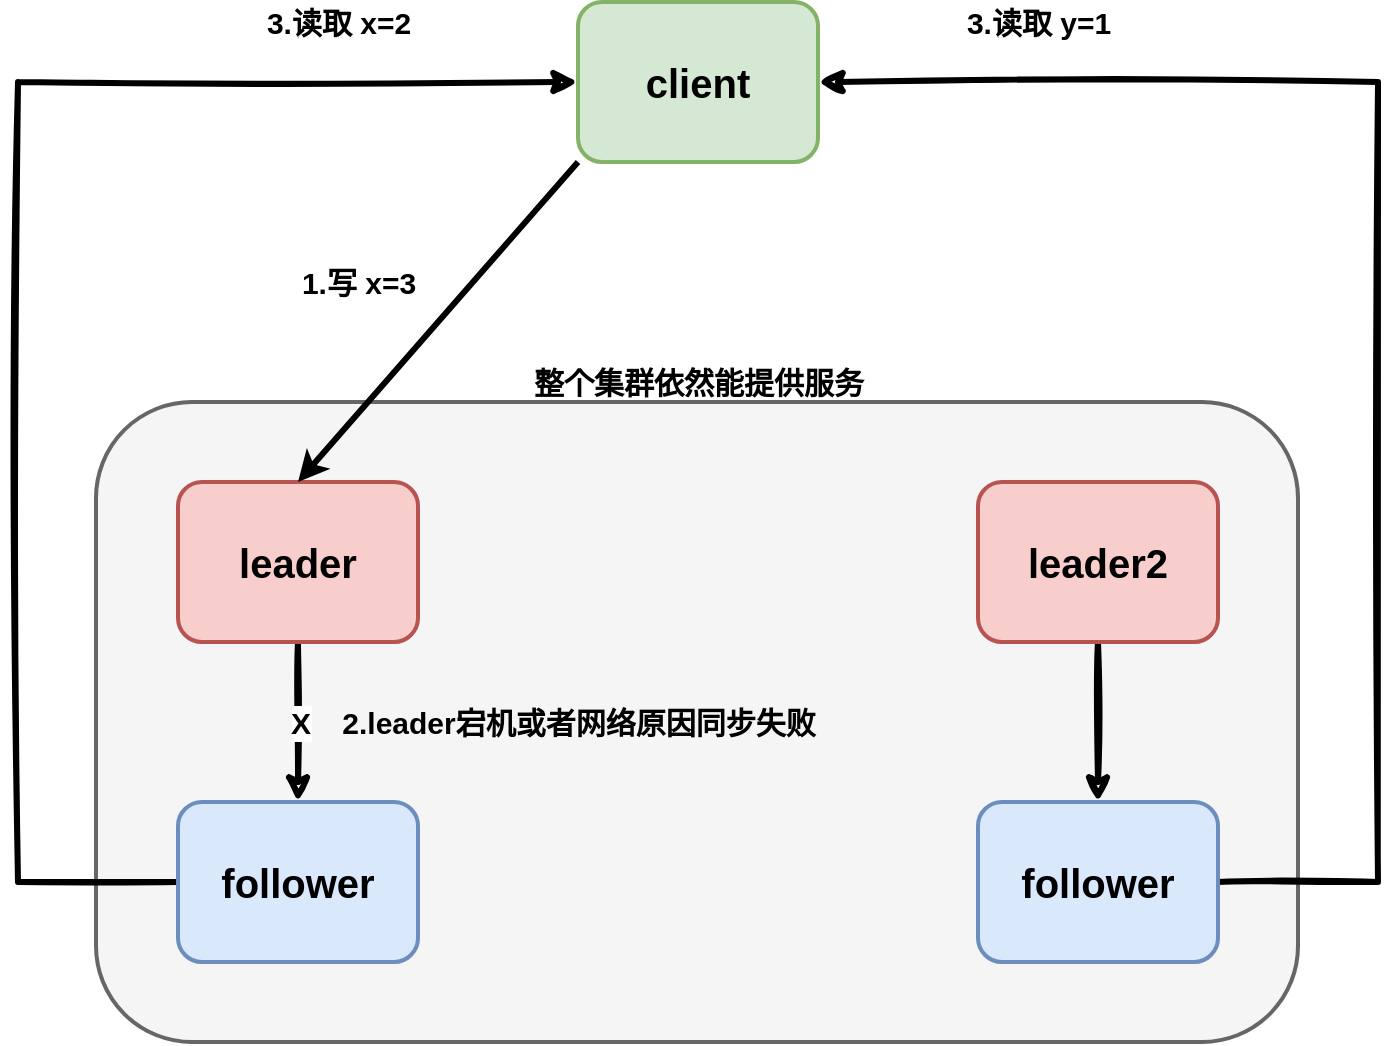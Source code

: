 <mxfile version="20.6.0" type="github">
  <diagram id="Qq4sfeGaa5dzuuR6CXia" name="第 1 页">
    <mxGraphModel dx="946" dy="534" grid="1" gridSize="10" guides="1" tooltips="1" connect="1" arrows="1" fold="1" page="1" pageScale="1" pageWidth="827" pageHeight="1169" math="0" shadow="0">
      <root>
        <mxCell id="0" />
        <mxCell id="1" parent="0" />
        <mxCell id="HIL-9lf9A-liKalxmrsc-1" value="" style="rounded=1;whiteSpace=wrap;html=1;strokeWidth=2;fillWeight=4;hachureGap=8;hachureAngle=45;fillColor=#f5f5f5;sketch=0;strokeColor=#666666;fontColor=#333333;fontSize=15;" vertex="1" parent="1">
          <mxGeometry x="79" y="320" width="601" height="320" as="geometry" />
        </mxCell>
        <mxCell id="HIL-9lf9A-liKalxmrsc-2" value="client" style="rounded=1;whiteSpace=wrap;html=1;strokeWidth=2;fillWeight=4;hachureGap=8;hachureAngle=45;fillColor=#d5e8d4;sketch=0;strokeColor=#82b366;fontSize=20;fontStyle=1" vertex="1" parent="1">
          <mxGeometry x="320" y="120" width="120" height="80" as="geometry" />
        </mxCell>
        <mxCell id="HIL-9lf9A-liKalxmrsc-3" style="edgeStyle=orthogonalEdgeStyle;rounded=0;orthogonalLoop=1;jettySize=auto;html=1;fontSize=15;strokeWidth=3;labelBackgroundColor=none;sketch=1;" edge="1" parent="1" source="HIL-9lf9A-liKalxmrsc-4" target="HIL-9lf9A-liKalxmrsc-5">
          <mxGeometry relative="1" as="geometry" />
        </mxCell>
        <mxCell id="HIL-9lf9A-liKalxmrsc-17" value="&lt;font style=&quot;font-size: 15px;&quot;&gt;&lt;b&gt;X&lt;/b&gt;&lt;/font&gt;" style="edgeLabel;html=1;align=center;verticalAlign=middle;resizable=0;points=[];" vertex="1" connectable="0" parent="HIL-9lf9A-liKalxmrsc-3">
          <mxGeometry x="-0.014" y="1" relative="1" as="geometry">
            <mxPoint as="offset" />
          </mxGeometry>
        </mxCell>
        <mxCell id="HIL-9lf9A-liKalxmrsc-4" value="leader" style="rounded=1;whiteSpace=wrap;html=1;strokeWidth=2;fillWeight=4;hachureGap=8;hachureAngle=45;fillColor=#f8cecc;sketch=0;strokeColor=#b85450;fontSize=20;fontStyle=1" vertex="1" parent="1">
          <mxGeometry x="120" y="360" width="120" height="80" as="geometry" />
        </mxCell>
        <mxCell id="HIL-9lf9A-liKalxmrsc-29" style="edgeStyle=orthogonalEdgeStyle;rounded=0;orthogonalLoop=1;jettySize=auto;html=1;entryX=0;entryY=0.5;entryDx=0;entryDy=0;labelBackgroundColor=none;strokeWidth=3;fontSize=15;fontColor=#000000;sketch=1;" edge="1" parent="1" source="HIL-9lf9A-liKalxmrsc-5" target="HIL-9lf9A-liKalxmrsc-2">
          <mxGeometry relative="1" as="geometry">
            <Array as="points">
              <mxPoint x="40" y="560" />
              <mxPoint x="40" y="160" />
            </Array>
          </mxGeometry>
        </mxCell>
        <mxCell id="HIL-9lf9A-liKalxmrsc-5" value="follower" style="rounded=1;whiteSpace=wrap;html=1;strokeWidth=2;fillWeight=4;hachureGap=8;hachureAngle=45;fillColor=#dae8fc;sketch=0;strokeColor=#6c8ebf;fontSize=20;fontStyle=1" vertex="1" parent="1">
          <mxGeometry x="120" y="520" width="120" height="80" as="geometry" />
        </mxCell>
        <mxCell id="HIL-9lf9A-liKalxmrsc-6" value="" style="endArrow=classic;html=1;rounded=0;entryX=0.5;entryY=0;entryDx=0;entryDy=0;exitX=0;exitY=1;exitDx=0;exitDy=0;fontSize=15;strokeWidth=3;" edge="1" parent="1" source="HIL-9lf9A-liKalxmrsc-2" target="HIL-9lf9A-liKalxmrsc-4">
          <mxGeometry width="50" height="50" relative="1" as="geometry">
            <mxPoint x="310" y="210" as="sourcePoint" />
            <mxPoint x="150" y="110" as="targetPoint" />
          </mxGeometry>
        </mxCell>
        <mxCell id="HIL-9lf9A-liKalxmrsc-8" value="1.写 x=3" style="text;strokeColor=none;fillColor=none;html=1;fontSize=15;fontStyle=1;verticalAlign=middle;align=center;sketch=0;" vertex="1" parent="1">
          <mxGeometry x="160" y="240" width="100" height="40" as="geometry" />
        </mxCell>
        <mxCell id="HIL-9lf9A-liKalxmrsc-9" value="3.读取 y=1" style="text;strokeColor=none;fillColor=none;html=1;fontSize=15;fontStyle=1;verticalAlign=middle;align=center;sketch=0;" vertex="1" parent="1">
          <mxGeometry x="500" y="130" width="100" as="geometry" />
        </mxCell>
        <mxCell id="HIL-9lf9A-liKalxmrsc-18" value="2.leader宕机或者网络原因同步失败" style="text;strokeColor=none;fillColor=none;html=1;fontSize=15;fontStyle=1;verticalAlign=middle;align=center;labelBackgroundColor=none;" vertex="1" parent="1">
          <mxGeometry x="270" y="460" width="100" height="40" as="geometry" />
        </mxCell>
        <mxCell id="HIL-9lf9A-liKalxmrsc-21" value="整个集群依然能提供服务" style="text;strokeColor=none;fillColor=none;html=1;fontSize=15;fontStyle=1;verticalAlign=middle;align=center;labelBackgroundColor=none;" vertex="1" parent="1">
          <mxGeometry x="330" y="290" width="100" height="40" as="geometry" />
        </mxCell>
        <mxCell id="HIL-9lf9A-liKalxmrsc-23" style="edgeStyle=orthogonalEdgeStyle;rounded=0;orthogonalLoop=1;jettySize=auto;html=1;fontSize=15;strokeWidth=3;sketch=1;" edge="1" parent="1" source="HIL-9lf9A-liKalxmrsc-25" target="HIL-9lf9A-liKalxmrsc-26">
          <mxGeometry relative="1" as="geometry" />
        </mxCell>
        <mxCell id="HIL-9lf9A-liKalxmrsc-25" value="leader2" style="rounded=1;whiteSpace=wrap;html=1;strokeWidth=2;fillWeight=4;hachureGap=8;hachureAngle=45;fillColor=#f8cecc;sketch=0;strokeColor=#b85450;fontSize=20;fontStyle=1" vertex="1" parent="1">
          <mxGeometry x="520" y="360" width="120" height="80" as="geometry" />
        </mxCell>
        <mxCell id="HIL-9lf9A-liKalxmrsc-27" style="edgeStyle=orthogonalEdgeStyle;rounded=0;orthogonalLoop=1;jettySize=auto;html=1;entryX=1;entryY=0.5;entryDx=0;entryDy=0;labelBackgroundColor=none;strokeWidth=3;fontSize=15;fontColor=#000000;sketch=1;" edge="1" parent="1" source="HIL-9lf9A-liKalxmrsc-26" target="HIL-9lf9A-liKalxmrsc-2">
          <mxGeometry relative="1" as="geometry">
            <Array as="points">
              <mxPoint x="720" y="560" />
              <mxPoint x="720" y="160" />
            </Array>
          </mxGeometry>
        </mxCell>
        <mxCell id="HIL-9lf9A-liKalxmrsc-26" value="follower" style="rounded=1;whiteSpace=wrap;html=1;strokeWidth=2;fillWeight=4;hachureGap=8;hachureAngle=45;fillColor=#dae8fc;sketch=0;strokeColor=#6c8ebf;fontSize=20;fontStyle=1" vertex="1" parent="1">
          <mxGeometry x="520" y="520" width="120" height="80" as="geometry" />
        </mxCell>
        <mxCell id="HIL-9lf9A-liKalxmrsc-28" value="3.读取 x=2" style="text;strokeColor=none;fillColor=none;html=1;fontSize=15;fontStyle=1;verticalAlign=middle;align=center;sketch=0;" vertex="1" parent="1">
          <mxGeometry x="150" y="130" width="100" as="geometry" />
        </mxCell>
      </root>
    </mxGraphModel>
  </diagram>
</mxfile>
